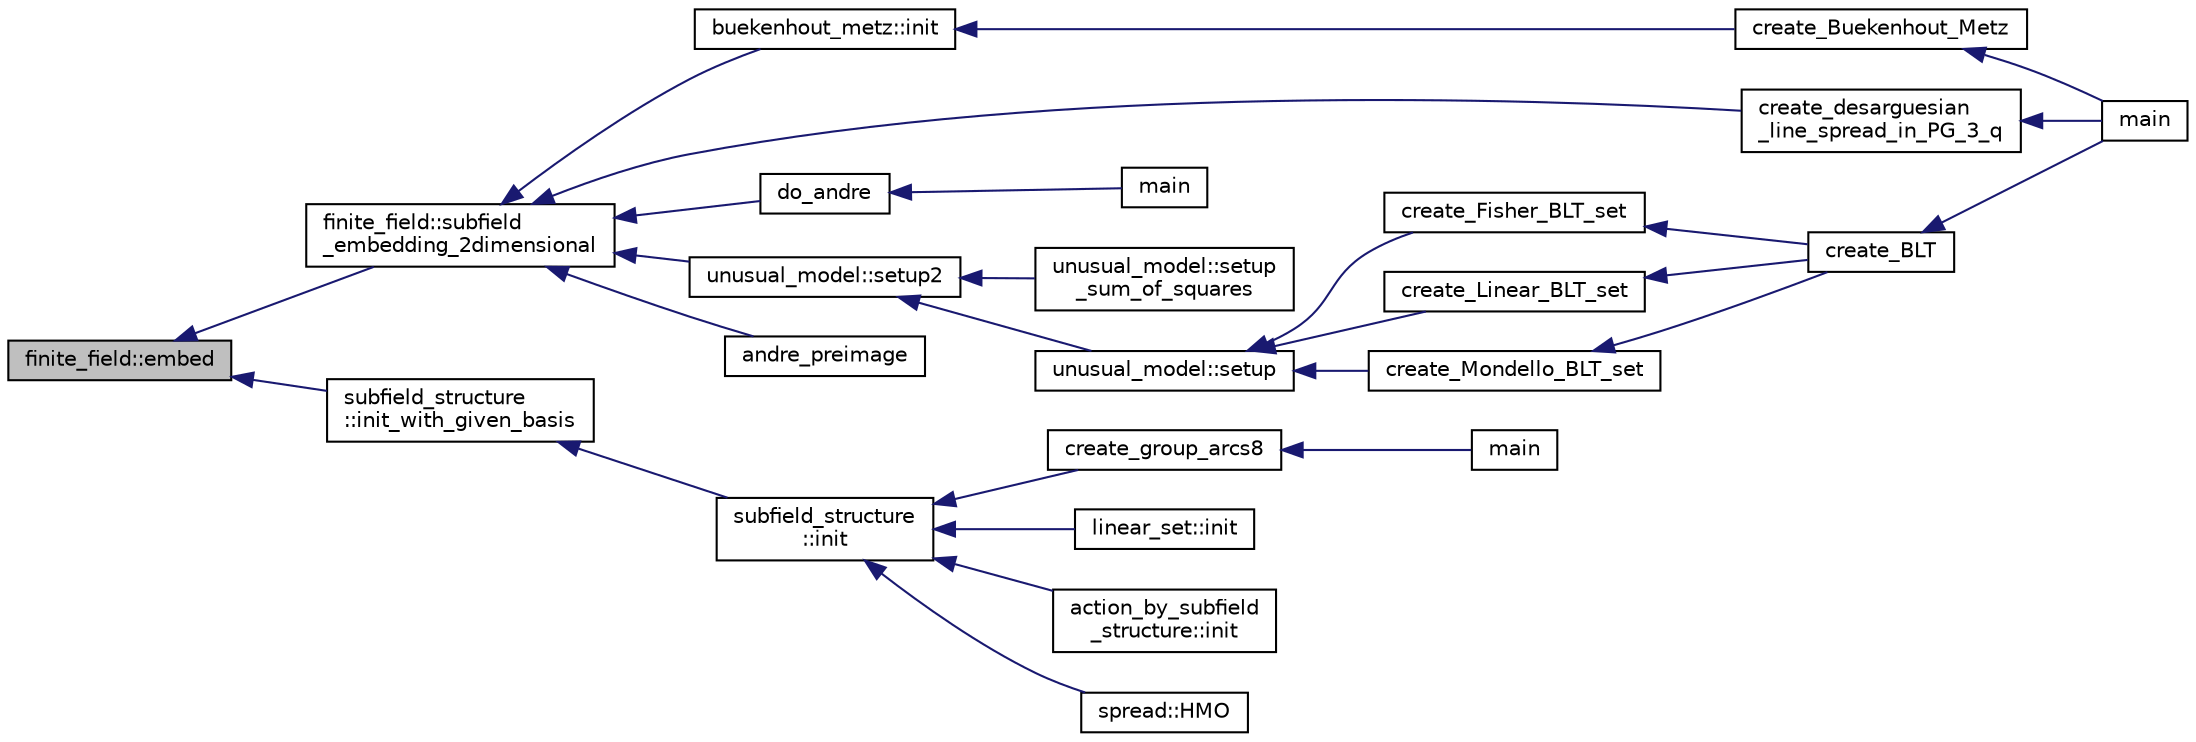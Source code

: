 digraph "finite_field::embed"
{
  edge [fontname="Helvetica",fontsize="10",labelfontname="Helvetica",labelfontsize="10"];
  node [fontname="Helvetica",fontsize="10",shape=record];
  rankdir="LR";
  Node2648 [label="finite_field::embed",height=0.2,width=0.4,color="black", fillcolor="grey75", style="filled", fontcolor="black"];
  Node2648 -> Node2649 [dir="back",color="midnightblue",fontsize="10",style="solid",fontname="Helvetica"];
  Node2649 [label="finite_field::subfield\l_embedding_2dimensional",height=0.2,width=0.4,color="black", fillcolor="white", style="filled",URL="$df/d5a/classfinite__field.html#a645db0a3551afded46e054650631854d"];
  Node2649 -> Node2650 [dir="back",color="midnightblue",fontsize="10",style="solid",fontname="Helvetica"];
  Node2650 [label="buekenhout_metz::init",height=0.2,width=0.4,color="black", fillcolor="white", style="filled",URL="$d8/d98/classbuekenhout__metz.html#a9a784ac5ef293953fbf1c53419c6d02b"];
  Node2650 -> Node2651 [dir="back",color="midnightblue",fontsize="10",style="solid",fontname="Helvetica"];
  Node2651 [label="create_Buekenhout_Metz",height=0.2,width=0.4,color="black", fillcolor="white", style="filled",URL="$df/d74/tl__geometry_8h.html#a78309855776389326c2be56b2c5c1f0c"];
  Node2651 -> Node2652 [dir="back",color="midnightblue",fontsize="10",style="solid",fontname="Helvetica"];
  Node2652 [label="main",height=0.2,width=0.4,color="black", fillcolor="white", style="filled",URL="$d4/d6e/make__something_8_c.html#a217dbf8b442f20279ea00b898af96f52"];
  Node2649 -> Node2653 [dir="back",color="midnightblue",fontsize="10",style="solid",fontname="Helvetica"];
  Node2653 [label="create_desarguesian\l_line_spread_in_PG_3_q",height=0.2,width=0.4,color="black", fillcolor="white", style="filled",URL="$d4/d67/geometry_8h.html#a7d62d5ebe3c87e548f9e7bbd3eeebfac"];
  Node2653 -> Node2652 [dir="back",color="midnightblue",fontsize="10",style="solid",fontname="Helvetica"];
  Node2649 -> Node2654 [dir="back",color="midnightblue",fontsize="10",style="solid",fontname="Helvetica"];
  Node2654 [label="do_andre",height=0.2,width=0.4,color="black", fillcolor="white", style="filled",URL="$d4/d67/geometry_8h.html#af329680ba09fd32078ec87393b99187a"];
  Node2654 -> Node2655 [dir="back",color="midnightblue",fontsize="10",style="solid",fontname="Helvetica"];
  Node2655 [label="main",height=0.2,width=0.4,color="black", fillcolor="white", style="filled",URL="$d0/d2f/process_8_c.html#a3c04138a5bfe5d72780bb7e82a18e627"];
  Node2649 -> Node2656 [dir="back",color="midnightblue",fontsize="10",style="solid",fontname="Helvetica"];
  Node2656 [label="unusual_model::setup2",height=0.2,width=0.4,color="black", fillcolor="white", style="filled",URL="$dc/d50/classunusual__model.html#a00f7da705c24f863338828447abf7aae"];
  Node2656 -> Node2657 [dir="back",color="midnightblue",fontsize="10",style="solid",fontname="Helvetica"];
  Node2657 [label="unusual_model::setup\l_sum_of_squares",height=0.2,width=0.4,color="black", fillcolor="white", style="filled",URL="$dc/d50/classunusual__model.html#ab330b51451b34a5291ee5707ef725eff"];
  Node2656 -> Node2658 [dir="back",color="midnightblue",fontsize="10",style="solid",fontname="Helvetica"];
  Node2658 [label="unusual_model::setup",height=0.2,width=0.4,color="black", fillcolor="white", style="filled",URL="$dc/d50/classunusual__model.html#adb517fd342dd2ed2d0cc117211ac1c0d"];
  Node2658 -> Node2659 [dir="back",color="midnightblue",fontsize="10",style="solid",fontname="Helvetica"];
  Node2659 [label="create_Fisher_BLT_set",height=0.2,width=0.4,color="black", fillcolor="white", style="filled",URL="$d4/d67/geometry_8h.html#ad970fc96c238a422a64338691f8b91cc"];
  Node2659 -> Node2660 [dir="back",color="midnightblue",fontsize="10",style="solid",fontname="Helvetica"];
  Node2660 [label="create_BLT",height=0.2,width=0.4,color="black", fillcolor="white", style="filled",URL="$d4/d67/geometry_8h.html#a5a6f4081a90668e2e95f8e4886d241d9"];
  Node2660 -> Node2652 [dir="back",color="midnightblue",fontsize="10",style="solid",fontname="Helvetica"];
  Node2658 -> Node2661 [dir="back",color="midnightblue",fontsize="10",style="solid",fontname="Helvetica"];
  Node2661 [label="create_Linear_BLT_set",height=0.2,width=0.4,color="black", fillcolor="white", style="filled",URL="$d4/d67/geometry_8h.html#a9a35af1dd478ad49c6922240bfff89dd"];
  Node2661 -> Node2660 [dir="back",color="midnightblue",fontsize="10",style="solid",fontname="Helvetica"];
  Node2658 -> Node2662 [dir="back",color="midnightblue",fontsize="10",style="solid",fontname="Helvetica"];
  Node2662 [label="create_Mondello_BLT_set",height=0.2,width=0.4,color="black", fillcolor="white", style="filled",URL="$d4/d67/geometry_8h.html#ab6f68b0ad3b8ccc37d88073576930ea8"];
  Node2662 -> Node2660 [dir="back",color="midnightblue",fontsize="10",style="solid",fontname="Helvetica"];
  Node2649 -> Node2663 [dir="back",color="midnightblue",fontsize="10",style="solid",fontname="Helvetica"];
  Node2663 [label="andre_preimage",height=0.2,width=0.4,color="black", fillcolor="white", style="filled",URL="$d5/d87/globals_8h.html#a02f5cab8bad36069248da9307aba3625"];
  Node2648 -> Node2664 [dir="back",color="midnightblue",fontsize="10",style="solid",fontname="Helvetica"];
  Node2664 [label="subfield_structure\l::init_with_given_basis",height=0.2,width=0.4,color="black", fillcolor="white", style="filled",URL="$d4/d43/classsubfield__structure.html#ac6d44abb857dd6eb3a2d34d750f061a9"];
  Node2664 -> Node2665 [dir="back",color="midnightblue",fontsize="10",style="solid",fontname="Helvetica"];
  Node2665 [label="subfield_structure\l::init",height=0.2,width=0.4,color="black", fillcolor="white", style="filled",URL="$d4/d43/classsubfield__structure.html#a726b7657e56b87f2003a18392fa687a4"];
  Node2665 -> Node2666 [dir="back",color="midnightblue",fontsize="10",style="solid",fontname="Helvetica"];
  Node2666 [label="create_group_arcs8",height=0.2,width=0.4,color="black", fillcolor="white", style="filled",URL="$d1/d9e/create__group_8_c.html#a9928eebe07667a19d9ac9409e0c9702c"];
  Node2666 -> Node2667 [dir="back",color="midnightblue",fontsize="10",style="solid",fontname="Helvetica"];
  Node2667 [label="main",height=0.2,width=0.4,color="black", fillcolor="white", style="filled",URL="$d1/d9e/create__group_8_c.html#a217dbf8b442f20279ea00b898af96f52"];
  Node2665 -> Node2668 [dir="back",color="midnightblue",fontsize="10",style="solid",fontname="Helvetica"];
  Node2668 [label="linear_set::init",height=0.2,width=0.4,color="black", fillcolor="white", style="filled",URL="$dd/d86/classlinear__set.html#a7ab24e84423749047d5465cb15505475"];
  Node2665 -> Node2669 [dir="back",color="midnightblue",fontsize="10",style="solid",fontname="Helvetica"];
  Node2669 [label="action_by_subfield\l_structure::init",height=0.2,width=0.4,color="black", fillcolor="white", style="filled",URL="$dd/d67/classaction__by__subfield__structure.html#a565b45607d3ebc3eaa0e910a6ce6a661"];
  Node2665 -> Node2670 [dir="back",color="midnightblue",fontsize="10",style="solid",fontname="Helvetica"];
  Node2670 [label="spread::HMO",height=0.2,width=0.4,color="black", fillcolor="white", style="filled",URL="$da/dc1/classspread.html#aac9d8a67802a3e23e66eb20e419c097b"];
}
